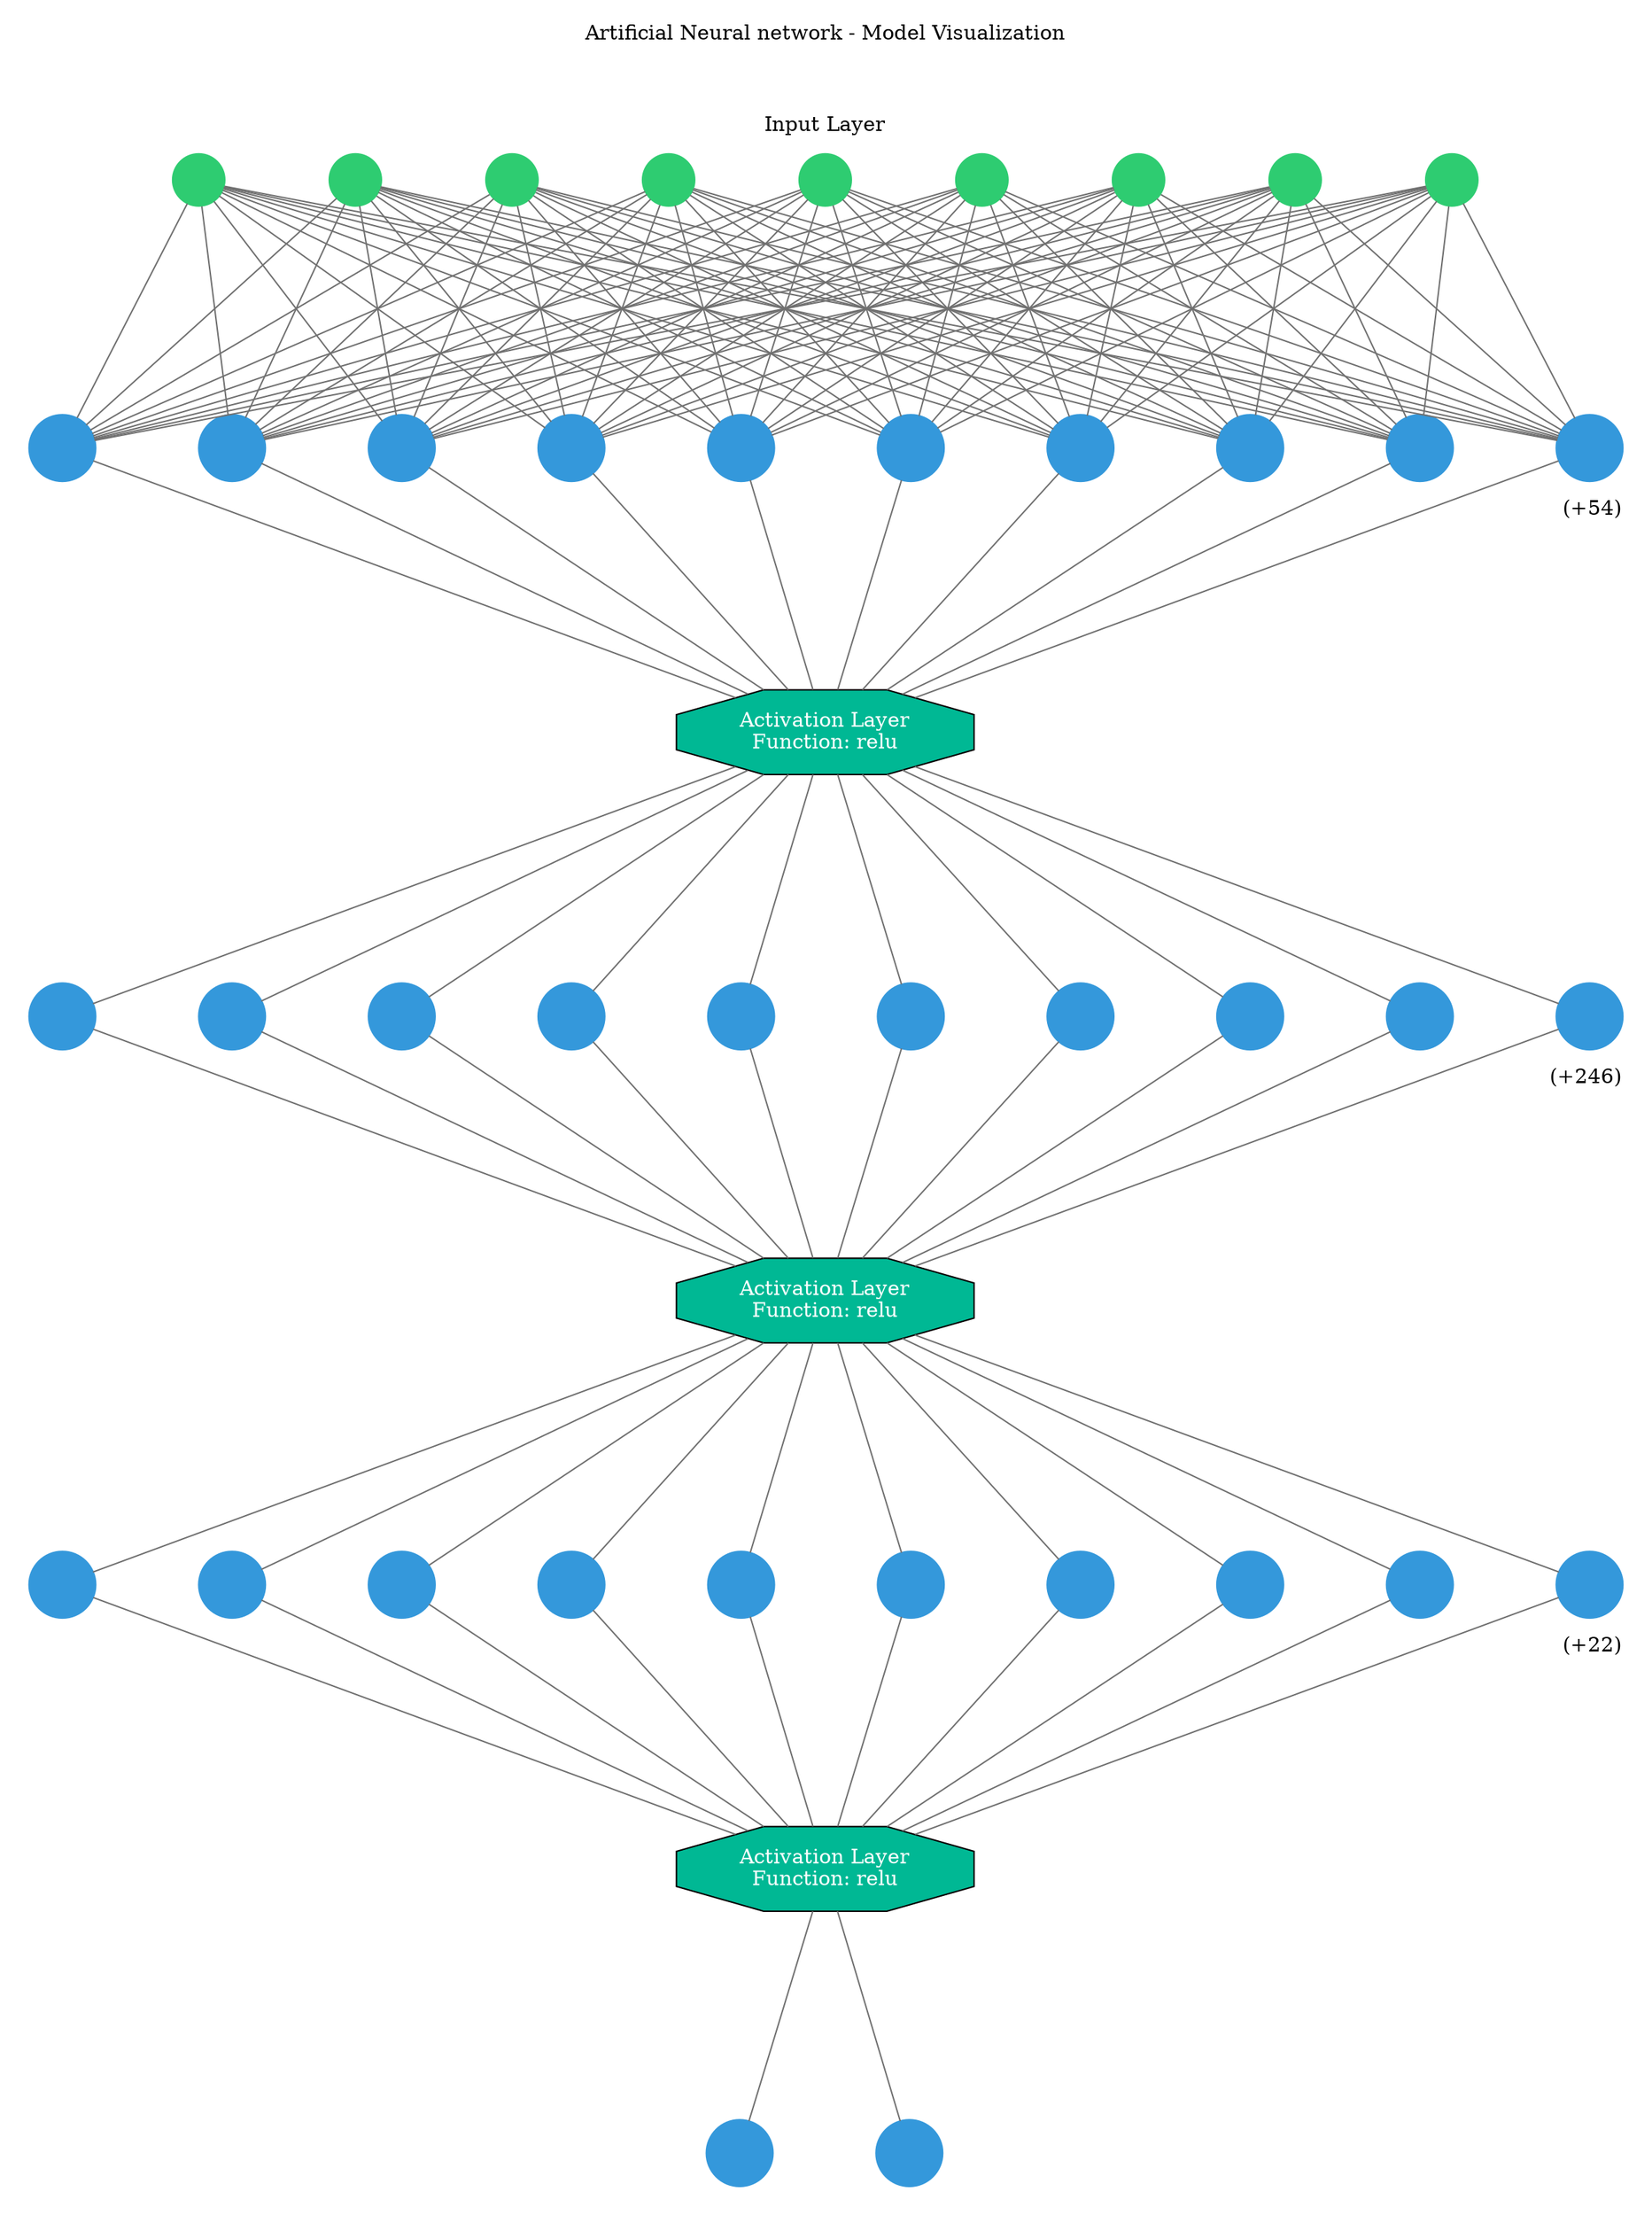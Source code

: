 digraph g {
	graph [nodesep=1 ranksep=2 splines=false]
	edge [arrowhead=none color="#707070"]
	subgraph cluster_input {
		node [color="#2ecc71" fontcolor="#2ecc71" shape=circle style=filled]
		color=white
		1
		label="Artificial Neural network - Model Visualization



Input Layer"
		rank=same
		2
		label="Artificial Neural network - Model Visualization



Input Layer"
		rank=same
		3
		label="Artificial Neural network - Model Visualization



Input Layer"
		rank=same
		4
		label="Artificial Neural network - Model Visualization



Input Layer"
		rank=same
		5
		label="Artificial Neural network - Model Visualization



Input Layer"
		rank=same
		6
		label="Artificial Neural network - Model Visualization



Input Layer"
		rank=same
		7
		label="Artificial Neural network - Model Visualization



Input Layer"
		rank=same
		8
		label="Artificial Neural network - Model Visualization



Input Layer"
		rank=same
		9
		label="Artificial Neural network - Model Visualization



Input Layer"
		rank=same
	}
	1 -> 10
	2 -> 10
	3 -> 10
	4 -> 10
	5 -> 10
	6 -> 10
	7 -> 10
	8 -> 10
	9 -> 10
	1 -> 11
	2 -> 11
	3 -> 11
	4 -> 11
	5 -> 11
	6 -> 11
	7 -> 11
	8 -> 11
	9 -> 11
	1 -> 12
	2 -> 12
	3 -> 12
	4 -> 12
	5 -> 12
	6 -> 12
	7 -> 12
	8 -> 12
	9 -> 12
	1 -> 13
	2 -> 13
	3 -> 13
	4 -> 13
	5 -> 13
	6 -> 13
	7 -> 13
	8 -> 13
	9 -> 13
	1 -> 14
	2 -> 14
	3 -> 14
	4 -> 14
	5 -> 14
	6 -> 14
	7 -> 14
	8 -> 14
	9 -> 14
	1 -> 15
	2 -> 15
	3 -> 15
	4 -> 15
	5 -> 15
	6 -> 15
	7 -> 15
	8 -> 15
	9 -> 15
	1 -> 16
	2 -> 16
	3 -> 16
	4 -> 16
	5 -> 16
	6 -> 16
	7 -> 16
	8 -> 16
	9 -> 16
	1 -> 17
	2 -> 17
	3 -> 17
	4 -> 17
	5 -> 17
	6 -> 17
	7 -> 17
	8 -> 17
	9 -> 17
	1 -> 18
	2 -> 18
	3 -> 18
	4 -> 18
	5 -> 18
	6 -> 18
	7 -> 18
	8 -> 18
	9 -> 18
	1 -> 19
	2 -> 19
	3 -> 19
	4 -> 19
	5 -> 19
	6 -> 19
	7 -> 19
	8 -> 19
	9 -> 19
	subgraph cluster_1 {
		color=white
		rank=same
		label=" (+54)" labeljust=right labelloc=b
		10 [color="#3498db" fontcolor="#3498db" shape=circle style=filled]
		11 [color="#3498db" fontcolor="#3498db" shape=circle style=filled]
		12 [color="#3498db" fontcolor="#3498db" shape=circle style=filled]
		13 [color="#3498db" fontcolor="#3498db" shape=circle style=filled]
		14 [color="#3498db" fontcolor="#3498db" shape=circle style=filled]
		15 [color="#3498db" fontcolor="#3498db" shape=circle style=filled]
		16 [color="#3498db" fontcolor="#3498db" shape=circle style=filled]
		17 [color="#3498db" fontcolor="#3498db" shape=circle style=filled]
		18 [color="#3498db" fontcolor="#3498db" shape=circle style=filled]
		19 [color="#3498db" fontcolor="#3498db" shape=circle style=filled]
	}
	10 -> 20
	11 -> 20
	12 -> 20
	13 -> 20
	14 -> 20
	15 -> 20
	16 -> 20
	17 -> 20
	18 -> 20
	19 -> 20
	subgraph cluster_2 {
		color=white
		20 [label="Activation Layer
Function: relu" fillcolor="#00b894" fontcolor=white shape=octagon style=filled]
	}
	20 -> 21
	20 -> 22
	20 -> 23
	20 -> 24
	20 -> 25
	20 -> 26
	20 -> 27
	20 -> 28
	20 -> 29
	20 -> 30
	subgraph cluster_3 {
		color=white
		rank=same
		label=" (+246)" labeljust=right labelloc=b
		21 [color="#3498db" fontcolor="#3498db" shape=circle style=filled]
		22 [color="#3498db" fontcolor="#3498db" shape=circle style=filled]
		23 [color="#3498db" fontcolor="#3498db" shape=circle style=filled]
		24 [color="#3498db" fontcolor="#3498db" shape=circle style=filled]
		25 [color="#3498db" fontcolor="#3498db" shape=circle style=filled]
		26 [color="#3498db" fontcolor="#3498db" shape=circle style=filled]
		27 [color="#3498db" fontcolor="#3498db" shape=circle style=filled]
		28 [color="#3498db" fontcolor="#3498db" shape=circle style=filled]
		29 [color="#3498db" fontcolor="#3498db" shape=circle style=filled]
		30 [color="#3498db" fontcolor="#3498db" shape=circle style=filled]
	}
	21 -> 31
	22 -> 31
	23 -> 31
	24 -> 31
	25 -> 31
	26 -> 31
	27 -> 31
	28 -> 31
	29 -> 31
	30 -> 31
	subgraph cluster_4 {
		color=white
		31 [label="Activation Layer
Function: relu" fillcolor="#00b894" fontcolor=white shape=octagon style=filled]
	}
	31 -> 32
	31 -> 33
	31 -> 34
	31 -> 35
	31 -> 36
	31 -> 37
	31 -> 38
	31 -> 39
	31 -> 40
	31 -> 41
	subgraph cluster_5 {
		color=white
		rank=same
		label=" (+22)" labeljust=right labelloc=b
		32 [color="#3498db" fontcolor="#3498db" shape=circle style=filled]
		33 [color="#3498db" fontcolor="#3498db" shape=circle style=filled]
		34 [color="#3498db" fontcolor="#3498db" shape=circle style=filled]
		35 [color="#3498db" fontcolor="#3498db" shape=circle style=filled]
		36 [color="#3498db" fontcolor="#3498db" shape=circle style=filled]
		37 [color="#3498db" fontcolor="#3498db" shape=circle style=filled]
		38 [color="#3498db" fontcolor="#3498db" shape=circle style=filled]
		39 [color="#3498db" fontcolor="#3498db" shape=circle style=filled]
		40 [color="#3498db" fontcolor="#3498db" shape=circle style=filled]
		41 [color="#3498db" fontcolor="#3498db" shape=circle style=filled]
	}
	32 -> 42
	33 -> 42
	34 -> 42
	35 -> 42
	36 -> 42
	37 -> 42
	38 -> 42
	39 -> 42
	40 -> 42
	41 -> 42
	subgraph cluster_6 {
		color=white
		42 [label="Activation Layer
Function: relu" fillcolor="#00b894" fontcolor=white shape=octagon style=filled]
	}
	42 -> 43
	42 -> 44
	subgraph cluster_7 {
		color=white
		rank=same
		label="" labeljust=right labelloc=b
		43 [color="#3498db" fontcolor="#3498db" shape=circle style=filled]
		44 [color="#3498db" fontcolor="#3498db" shape=circle style=filled]
	}
	subgraph cluster_output {
	}
	arrowShape=none
}
